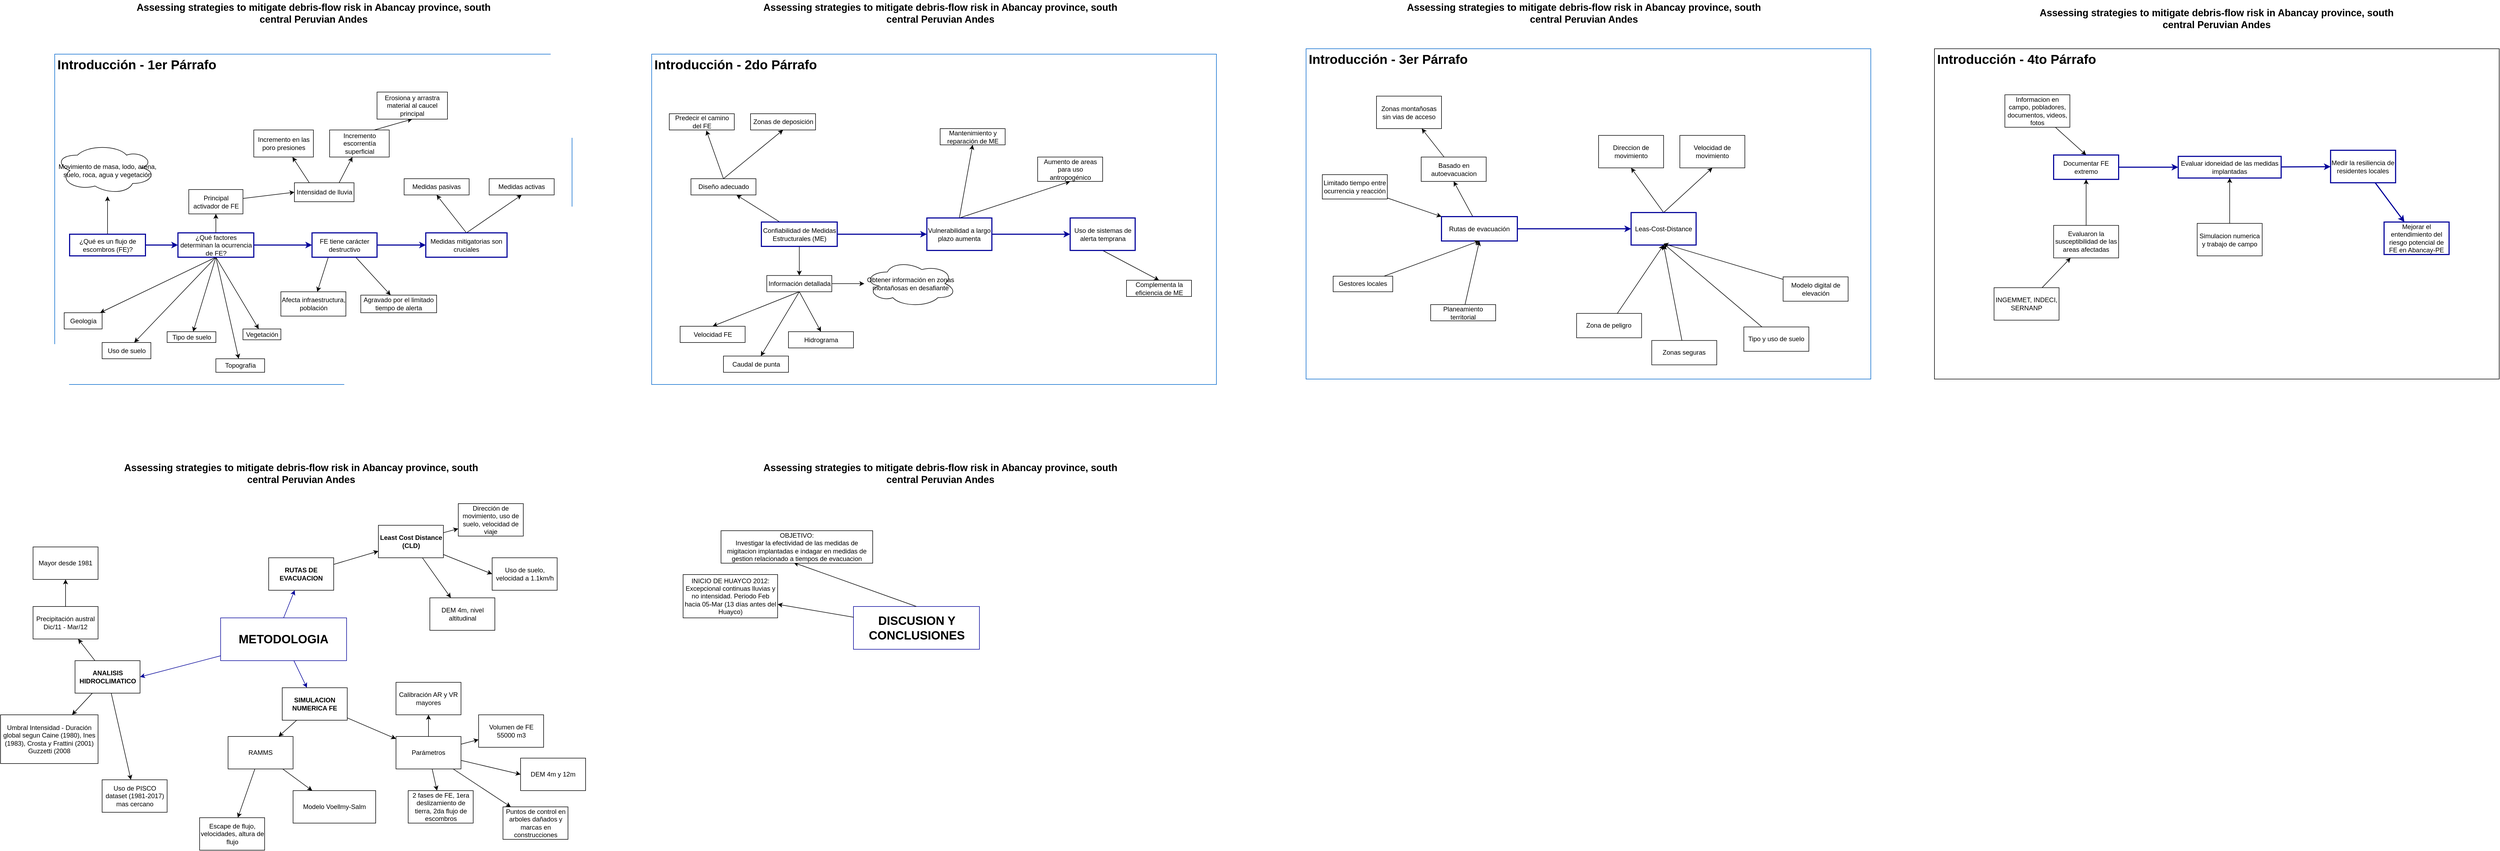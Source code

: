 <mxfile version="13.10.1" type="github">
  <diagram id="wpLm4l1lKHVmqFgt216w" name="Page-1">
    <mxGraphModel dx="868" dy="450" grid="1" gridSize="10" guides="1" tooltips="1" connect="1" arrows="1" fold="1" page="1" pageScale="1" pageWidth="1169" pageHeight="827" math="0" shadow="0">
      <root>
        <mxCell id="0" />
        <mxCell id="1" parent="0" />
        <mxCell id="ySZGsKwig4zXzQ0qDYDw-18" value="&lt;h1&gt;Introducción - 1er Párrafo&lt;/h1&gt;" style="text;html=1;spacing=5;spacingTop=-20;whiteSpace=wrap;overflow=hidden;rounded=0;strokeColor=#0066CC;direction=west;" parent="1" vertex="1">
          <mxGeometry x="130" y="130" width="955" height="610" as="geometry" />
        </mxCell>
        <mxCell id="wNgRPNMnROrw59EM7K4U-3" value="" style="edgeStyle=orthogonalEdgeStyle;rounded=0;orthogonalLoop=1;jettySize=auto;html=1;strokeColor=#000099;strokeWidth=2;" parent="1" source="5baozU0yPbvPERcWP2Hg-1" target="wNgRPNMnROrw59EM7K4U-1" edge="1">
          <mxGeometry relative="1" as="geometry" />
        </mxCell>
        <mxCell id="wNgRPNMnROrw59EM7K4U-36" value="" style="edgeStyle=none;rounded=0;orthogonalLoop=1;jettySize=auto;html=1;" parent="1" source="5baozU0yPbvPERcWP2Hg-1" target="wNgRPNMnROrw59EM7K4U-35" edge="1">
          <mxGeometry relative="1" as="geometry" />
        </mxCell>
        <mxCell id="5baozU0yPbvPERcWP2Hg-1" value="¿Qué es un flujo de escombros (FE)?" style="rounded=0;whiteSpace=wrap;html=1;strokeColor=#000099;strokeWidth=2;" parent="1" vertex="1">
          <mxGeometry x="157.5" y="462.5" width="140" height="40" as="geometry" />
        </mxCell>
        <mxCell id="5baozU0yPbvPERcWP2Hg-2" value="&lt;div style=&quot;font-size: 18px&quot;&gt;&lt;font style=&quot;font-size: 18px&quot;&gt;&lt;b&gt;Assessing strategies to mitigate debris-flow risk in Abancay province,&amp;nbsp;&lt;/b&gt;&lt;/font&gt;&lt;b&gt;south central Peruvian Andes&lt;/b&gt;&lt;/div&gt;" style="text;html=1;strokeColor=none;fillColor=none;align=center;verticalAlign=middle;whiteSpace=wrap;rounded=0;" parent="1" vertex="1">
          <mxGeometry x="277.5" y="30" width="660" height="50" as="geometry" />
        </mxCell>
        <mxCell id="fSxVsInOuan3p5r798gy-10" value="" style="edgeStyle=orthogonalEdgeStyle;rounded=0;orthogonalLoop=1;jettySize=auto;html=1;" parent="1" edge="1">
          <mxGeometry relative="1" as="geometry">
            <mxPoint x="625.0" y="290" as="sourcePoint" />
          </mxGeometry>
        </mxCell>
        <mxCell id="fSxVsInOuan3p5r798gy-11" value="" style="edgeStyle=orthogonalEdgeStyle;rounded=0;orthogonalLoop=1;jettySize=auto;html=1;" parent="1" edge="1">
          <mxGeometry relative="1" as="geometry">
            <mxPoint x="625.0" y="410" as="sourcePoint" />
          </mxGeometry>
        </mxCell>
        <mxCell id="wNgRPNMnROrw59EM7K4U-4" value="" style="edgeStyle=orthogonalEdgeStyle;rounded=0;orthogonalLoop=1;jettySize=auto;html=1;" parent="1" source="wNgRPNMnROrw59EM7K4U-1" target="wNgRPNMnROrw59EM7K4U-2" edge="1">
          <mxGeometry relative="1" as="geometry" />
        </mxCell>
        <mxCell id="wNgRPNMnROrw59EM7K4U-22" value="" style="rounded=0;orthogonalLoop=1;jettySize=auto;html=1;exitX=0.5;exitY=1;exitDx=0;exitDy=0;" parent="1" source="wNgRPNMnROrw59EM7K4U-1" target="wNgRPNMnROrw59EM7K4U-21" edge="1">
          <mxGeometry relative="1" as="geometry" />
        </mxCell>
        <mxCell id="wNgRPNMnROrw59EM7K4U-26" style="edgeStyle=none;rounded=0;orthogonalLoop=1;jettySize=auto;html=1;exitX=0.5;exitY=1;exitDx=0;exitDy=0;" parent="1" source="wNgRPNMnROrw59EM7K4U-1" target="wNgRPNMnROrw59EM7K4U-28" edge="1">
          <mxGeometry relative="1" as="geometry">
            <mxPoint x="477.5" y="617.5" as="targetPoint" />
          </mxGeometry>
        </mxCell>
        <mxCell id="wNgRPNMnROrw59EM7K4U-29" style="edgeStyle=none;rounded=0;orthogonalLoop=1;jettySize=auto;html=1;exitX=0.5;exitY=1;exitDx=0;exitDy=0;" parent="1" source="wNgRPNMnROrw59EM7K4U-1" target="wNgRPNMnROrw59EM7K4U-30" edge="1">
          <mxGeometry relative="1" as="geometry">
            <mxPoint x="267.5" y="717.5" as="targetPoint" />
          </mxGeometry>
        </mxCell>
        <mxCell id="wNgRPNMnROrw59EM7K4U-31" style="edgeStyle=none;rounded=0;orthogonalLoop=1;jettySize=auto;html=1;exitX=0.5;exitY=1;exitDx=0;exitDy=0;" parent="1" source="wNgRPNMnROrw59EM7K4U-1" target="wNgRPNMnROrw59EM7K4U-32" edge="1">
          <mxGeometry relative="1" as="geometry">
            <mxPoint x="417.676" y="697.5" as="targetPoint" />
          </mxGeometry>
        </mxCell>
        <mxCell id="wNgRPNMnROrw59EM7K4U-33" style="edgeStyle=none;rounded=0;orthogonalLoop=1;jettySize=auto;html=1;exitX=0.5;exitY=1;exitDx=0;exitDy=0;" parent="1" source="wNgRPNMnROrw59EM7K4U-1" target="wNgRPNMnROrw59EM7K4U-34" edge="1">
          <mxGeometry relative="1" as="geometry">
            <mxPoint x="627.5" y="667.5" as="targetPoint" />
          </mxGeometry>
        </mxCell>
        <mxCell id="ySZGsKwig4zXzQ0qDYDw-6" value="" style="edgeStyle=none;rounded=0;orthogonalLoop=1;jettySize=auto;html=1;strokeColor=#000099;strokeWidth=2;" parent="1" source="wNgRPNMnROrw59EM7K4U-1" target="ySZGsKwig4zXzQ0qDYDw-5" edge="1">
          <mxGeometry relative="1" as="geometry" />
        </mxCell>
        <mxCell id="wNgRPNMnROrw59EM7K4U-1" value="¿Qué factores determinan la ocurrencia de FE?" style="rounded=0;whiteSpace=wrap;html=1;strokeColor=#000099;strokeWidth=2;" parent="1" vertex="1">
          <mxGeometry x="357.5" y="460" width="140" height="45" as="geometry" />
        </mxCell>
        <mxCell id="wNgRPNMnROrw59EM7K4U-38" value="" style="edgeStyle=none;rounded=0;orthogonalLoop=1;jettySize=auto;html=1;exitX=0.25;exitY=0;exitDx=0;exitDy=0;" parent="1" source="wNgRPNMnROrw59EM7K4U-42" target="wNgRPNMnROrw59EM7K4U-37" edge="1">
          <mxGeometry relative="1" as="geometry">
            <mxPoint x="605.5" y="397.5" as="sourcePoint" />
          </mxGeometry>
        </mxCell>
        <mxCell id="wNgRPNMnROrw59EM7K4U-41" value="" style="edgeStyle=none;rounded=0;orthogonalLoop=1;jettySize=auto;html=1;exitX=0.75;exitY=0;exitDx=0;exitDy=0;" parent="1" source="wNgRPNMnROrw59EM7K4U-42" target="wNgRPNMnROrw59EM7K4U-40" edge="1">
          <mxGeometry relative="1" as="geometry">
            <mxPoint x="627.5" y="397.5" as="sourcePoint" />
          </mxGeometry>
        </mxCell>
        <mxCell id="wNgRPNMnROrw59EM7K4U-43" style="edgeStyle=none;rounded=0;orthogonalLoop=1;jettySize=auto;html=1;entryX=0;entryY=0.5;entryDx=0;entryDy=0;" parent="1" source="wNgRPNMnROrw59EM7K4U-2" target="wNgRPNMnROrw59EM7K4U-42" edge="1">
          <mxGeometry relative="1" as="geometry" />
        </mxCell>
        <mxCell id="wNgRPNMnROrw59EM7K4U-2" value="Principal activador de FE" style="rounded=0;whiteSpace=wrap;html=1;" parent="1" vertex="1">
          <mxGeometry x="377.5" y="380" width="100" height="45" as="geometry" />
        </mxCell>
        <mxCell id="wNgRPNMnROrw59EM7K4U-21" value="Geología" style="whiteSpace=wrap;html=1;rounded=0;" parent="1" vertex="1">
          <mxGeometry x="147.5" y="607.5" width="70" height="30" as="geometry" />
        </mxCell>
        <mxCell id="wNgRPNMnROrw59EM7K4U-28" value="Topografía" style="rounded=0;whiteSpace=wrap;html=1;" parent="1" vertex="1">
          <mxGeometry x="427.5" y="692.5" width="90" height="25" as="geometry" />
        </mxCell>
        <mxCell id="wNgRPNMnROrw59EM7K4U-30" value="Uso de suelo" style="rounded=0;whiteSpace=wrap;html=1;" parent="1" vertex="1">
          <mxGeometry x="217.5" y="662.5" width="90" height="30" as="geometry" />
        </mxCell>
        <mxCell id="wNgRPNMnROrw59EM7K4U-32" value="Tipo de suelo" style="rounded=0;whiteSpace=wrap;html=1;" parent="1" vertex="1">
          <mxGeometry x="337.5" y="642.5" width="90" height="20" as="geometry" />
        </mxCell>
        <mxCell id="wNgRPNMnROrw59EM7K4U-34" value="Vegetación" style="rounded=0;whiteSpace=wrap;html=1;" parent="1" vertex="1">
          <mxGeometry x="477.5" y="637.5" width="70" height="20" as="geometry" />
        </mxCell>
        <mxCell id="wNgRPNMnROrw59EM7K4U-35" value="Movimiento de masa, lodo, arena, suelo, roca, agua y vegetación" style="ellipse;shape=cloud;whiteSpace=wrap;html=1;rounded=0;direction=west;" parent="1" vertex="1">
          <mxGeometry x="135" y="297.5" width="185" height="95" as="geometry" />
        </mxCell>
        <mxCell id="wNgRPNMnROrw59EM7K4U-37" value="Incremento en las poro presiones" style="rounded=0;whiteSpace=wrap;html=1;" parent="1" vertex="1">
          <mxGeometry x="497.5" y="270" width="110" height="50" as="geometry" />
        </mxCell>
        <mxCell id="ySZGsKwig4zXzQ0qDYDw-3" style="rounded=0;orthogonalLoop=1;jettySize=auto;html=1;exitX=0.75;exitY=0;exitDx=0;exitDy=0;entryX=0.5;entryY=1;entryDx=0;entryDy=0;" parent="1" source="wNgRPNMnROrw59EM7K4U-40" target="ySZGsKwig4zXzQ0qDYDw-2" edge="1">
          <mxGeometry relative="1" as="geometry" />
        </mxCell>
        <mxCell id="wNgRPNMnROrw59EM7K4U-40" value="Incremento escorrentía superficial" style="rounded=0;whiteSpace=wrap;html=1;" parent="1" vertex="1">
          <mxGeometry x="637.5" y="270" width="110" height="50" as="geometry" />
        </mxCell>
        <mxCell id="wNgRPNMnROrw59EM7K4U-42" value="Intensidad de lluvia" style="rounded=0;whiteSpace=wrap;html=1;" parent="1" vertex="1">
          <mxGeometry x="572.5" y="367.5" width="110" height="35" as="geometry" />
        </mxCell>
        <mxCell id="ySZGsKwig4zXzQ0qDYDw-2" value="Erosiona y arrastra material al caucel principal" style="rounded=0;whiteSpace=wrap;html=1;" parent="1" vertex="1">
          <mxGeometry x="725" y="200" width="130" height="50" as="geometry" />
        </mxCell>
        <mxCell id="ySZGsKwig4zXzQ0qDYDw-8" value="" style="edgeStyle=none;rounded=0;orthogonalLoop=1;jettySize=auto;html=1;" parent="1" source="ySZGsKwig4zXzQ0qDYDw-5" target="ySZGsKwig4zXzQ0qDYDw-7" edge="1">
          <mxGeometry relative="1" as="geometry" />
        </mxCell>
        <mxCell id="ySZGsKwig4zXzQ0qDYDw-9" style="edgeStyle=none;rounded=0;orthogonalLoop=1;jettySize=auto;html=1;exitX=0.25;exitY=1;exitDx=0;exitDy=0;" parent="1" source="ySZGsKwig4zXzQ0qDYDw-5" target="ySZGsKwig4zXzQ0qDYDw-10" edge="1">
          <mxGeometry relative="1" as="geometry">
            <mxPoint x="605" y="560" as="targetPoint" />
          </mxGeometry>
        </mxCell>
        <mxCell id="ySZGsKwig4zXzQ0qDYDw-12" value="" style="edgeStyle=none;rounded=0;orthogonalLoop=1;jettySize=auto;html=1;strokeColor=#000099;strokeWidth=2;" parent="1" source="ySZGsKwig4zXzQ0qDYDw-5" target="ySZGsKwig4zXzQ0qDYDw-11" edge="1">
          <mxGeometry relative="1" as="geometry" />
        </mxCell>
        <mxCell id="ySZGsKwig4zXzQ0qDYDw-5" value="FE tiene carácter destructivo" style="whiteSpace=wrap;html=1;rounded=0;strokeColor=#000099;strokeWidth=2;" parent="1" vertex="1">
          <mxGeometry x="605" y="460" width="120" height="45" as="geometry" />
        </mxCell>
        <mxCell id="ySZGsKwig4zXzQ0qDYDw-7" value="Agravado por el limitado tiempo de alerta" style="whiteSpace=wrap;html=1;rounded=0;" parent="1" vertex="1">
          <mxGeometry x="695" y="575" width="140" height="32.5" as="geometry" />
        </mxCell>
        <mxCell id="ySZGsKwig4zXzQ0qDYDw-10" value="Afecta infraestructura, población" style="rounded=0;whiteSpace=wrap;html=1;" parent="1" vertex="1">
          <mxGeometry x="547.5" y="568.75" width="120" height="45" as="geometry" />
        </mxCell>
        <mxCell id="ySZGsKwig4zXzQ0qDYDw-16" style="edgeStyle=none;rounded=0;orthogonalLoop=1;jettySize=auto;html=1;exitX=0.5;exitY=0;exitDx=0;exitDy=0;entryX=0.5;entryY=1;entryDx=0;entryDy=0;" parent="1" source="ySZGsKwig4zXzQ0qDYDw-11" target="ySZGsKwig4zXzQ0qDYDw-14" edge="1">
          <mxGeometry relative="1" as="geometry" />
        </mxCell>
        <mxCell id="ySZGsKwig4zXzQ0qDYDw-17" style="edgeStyle=none;rounded=0;orthogonalLoop=1;jettySize=auto;html=1;exitX=0.5;exitY=0;exitDx=0;exitDy=0;entryX=0.5;entryY=1;entryDx=0;entryDy=0;" parent="1" source="ySZGsKwig4zXzQ0qDYDw-11" target="ySZGsKwig4zXzQ0qDYDw-15" edge="1">
          <mxGeometry relative="1" as="geometry" />
        </mxCell>
        <mxCell id="ySZGsKwig4zXzQ0qDYDw-11" value="Medidas mitigatorias son cruciales" style="whiteSpace=wrap;html=1;rounded=0;strokeColor=#000099;strokeWidth=2;" parent="1" vertex="1">
          <mxGeometry x="815" y="460" width="150" height="45" as="geometry" />
        </mxCell>
        <mxCell id="ySZGsKwig4zXzQ0qDYDw-14" value="Medidas pasivas" style="rounded=0;whiteSpace=wrap;html=1;" parent="1" vertex="1">
          <mxGeometry x="775" y="360" width="120" height="30" as="geometry" />
        </mxCell>
        <mxCell id="ySZGsKwig4zXzQ0qDYDw-15" value="Medidas activas" style="rounded=0;whiteSpace=wrap;html=1;" parent="1" vertex="1">
          <mxGeometry x="932" y="360" width="120" height="30" as="geometry" />
        </mxCell>
        <mxCell id="ySZGsKwig4zXzQ0qDYDw-19" value="&lt;h1&gt;Introducción - 2do Párrafo&lt;/h1&gt;" style="text;html=1;spacing=5;spacingTop=-20;whiteSpace=wrap;overflow=hidden;rounded=0;strokeColor=#0066CC;" parent="1" vertex="1">
          <mxGeometry x="1232" y="130" width="1042.5" height="610" as="geometry" />
        </mxCell>
        <mxCell id="ySZGsKwig4zXzQ0qDYDw-20" value="&lt;div style=&quot;font-size: 18px&quot;&gt;&lt;font style=&quot;font-size: 18px&quot;&gt;&lt;b&gt;Assessing strategies to mitigate debris-flow risk in Abancay province,&amp;nbsp;&lt;/b&gt;&lt;/font&gt;&lt;b&gt;south central Peruvian Andes&lt;/b&gt;&lt;/div&gt;" style="text;html=1;strokeColor=none;fillColor=none;align=center;verticalAlign=middle;whiteSpace=wrap;rounded=0;" parent="1" vertex="1">
          <mxGeometry x="1434.5" y="30" width="660" height="50" as="geometry" />
        </mxCell>
        <mxCell id="ySZGsKwig4zXzQ0qDYDw-23" value="" style="edgeStyle=none;rounded=0;orthogonalLoop=1;jettySize=auto;html=1;" parent="1" source="ySZGsKwig4zXzQ0qDYDw-21" target="ySZGsKwig4zXzQ0qDYDw-22" edge="1">
          <mxGeometry relative="1" as="geometry" />
        </mxCell>
        <mxCell id="ySZGsKwig4zXzQ0qDYDw-29" value="" style="edgeStyle=none;rounded=0;orthogonalLoop=1;jettySize=auto;html=1;" parent="1" source="ySZGsKwig4zXzQ0qDYDw-21" target="ySZGsKwig4zXzQ0qDYDw-28" edge="1">
          <mxGeometry relative="1" as="geometry" />
        </mxCell>
        <mxCell id="Er21plmH31kkiSpSvX1S-9" value="" style="edgeStyle=none;rounded=0;orthogonalLoop=1;jettySize=auto;html=1;strokeColor=#000099;strokeWidth=2;" parent="1" source="ySZGsKwig4zXzQ0qDYDw-21" target="Er21plmH31kkiSpSvX1S-8" edge="1">
          <mxGeometry relative="1" as="geometry" />
        </mxCell>
        <mxCell id="ySZGsKwig4zXzQ0qDYDw-21" value="Confiabilidad de Medidas Estructurales (ME)" style="rounded=0;whiteSpace=wrap;html=1;fillColor=none;strokeColor=#000099;strokeWidth=2;" parent="1" vertex="1">
          <mxGeometry x="1434.5" y="440" width="140" height="45" as="geometry" />
        </mxCell>
        <mxCell id="ySZGsKwig4zXzQ0qDYDw-26" style="edgeStyle=none;rounded=0;orthogonalLoop=1;jettySize=auto;html=1;exitX=0.5;exitY=0;exitDx=0;exitDy=0;entryX=0.57;entryY=1.033;entryDx=0;entryDy=0;entryPerimeter=0;" parent="1" source="ySZGsKwig4zXzQ0qDYDw-22" target="ySZGsKwig4zXzQ0qDYDw-24" edge="1">
          <mxGeometry relative="1" as="geometry" />
        </mxCell>
        <mxCell id="ySZGsKwig4zXzQ0qDYDw-27" style="edgeStyle=none;rounded=0;orthogonalLoop=1;jettySize=auto;html=1;exitX=0.5;exitY=0;exitDx=0;exitDy=0;entryX=0.5;entryY=1;entryDx=0;entryDy=0;" parent="1" source="ySZGsKwig4zXzQ0qDYDw-22" target="ySZGsKwig4zXzQ0qDYDw-25" edge="1">
          <mxGeometry relative="1" as="geometry" />
        </mxCell>
        <mxCell id="ySZGsKwig4zXzQ0qDYDw-22" value="Diseño adecuado" style="rounded=0;whiteSpace=wrap;html=1;strokeColor=#000000;fillColor=none;" parent="1" vertex="1">
          <mxGeometry x="1304.5" y="360" width="120" height="30" as="geometry" />
        </mxCell>
        <mxCell id="ySZGsKwig4zXzQ0qDYDw-24" value="Predecir el camino del FE" style="rounded=0;whiteSpace=wrap;html=1;strokeColor=#000000;fillColor=none;" parent="1" vertex="1">
          <mxGeometry x="1264.5" y="240" width="120" height="30" as="geometry" />
        </mxCell>
        <mxCell id="ySZGsKwig4zXzQ0qDYDw-25" value="Zonas de deposición" style="rounded=0;whiteSpace=wrap;html=1;strokeColor=#000000;fillColor=none;" parent="1" vertex="1">
          <mxGeometry x="1414.5" y="240" width="120" height="30" as="geometry" />
        </mxCell>
        <mxCell id="Er21plmH31kkiSpSvX1S-3" style="rounded=0;orthogonalLoop=1;jettySize=auto;html=1;exitX=0.5;exitY=1;exitDx=0;exitDy=0;entryX=0.5;entryY=0;entryDx=0;entryDy=0;" parent="1" source="ySZGsKwig4zXzQ0qDYDw-28" target="ySZGsKwig4zXzQ0qDYDw-30" edge="1">
          <mxGeometry relative="1" as="geometry" />
        </mxCell>
        <mxCell id="Er21plmH31kkiSpSvX1S-4" style="edgeStyle=none;rounded=0;orthogonalLoop=1;jettySize=auto;html=1;exitX=0.5;exitY=1;exitDx=0;exitDy=0;" parent="1" source="ySZGsKwig4zXzQ0qDYDw-28" target="Er21plmH31kkiSpSvX1S-1" edge="1">
          <mxGeometry relative="1" as="geometry" />
        </mxCell>
        <mxCell id="Er21plmH31kkiSpSvX1S-5" style="edgeStyle=none;rounded=0;orthogonalLoop=1;jettySize=auto;html=1;exitX=0.5;exitY=1;exitDx=0;exitDy=0;entryX=0.5;entryY=0;entryDx=0;entryDy=0;" parent="1" source="ySZGsKwig4zXzQ0qDYDw-28" target="Er21plmH31kkiSpSvX1S-2" edge="1">
          <mxGeometry relative="1" as="geometry" />
        </mxCell>
        <mxCell id="Er21plmH31kkiSpSvX1S-7" value="" style="edgeStyle=none;rounded=0;orthogonalLoop=1;jettySize=auto;html=1;" parent="1" source="ySZGsKwig4zXzQ0qDYDw-28" target="Er21plmH31kkiSpSvX1S-6" edge="1">
          <mxGeometry relative="1" as="geometry" />
        </mxCell>
        <mxCell id="ySZGsKwig4zXzQ0qDYDw-28" value="Información detallada" style="whiteSpace=wrap;html=1;rounded=0;fillColor=none;" parent="1" vertex="1">
          <mxGeometry x="1444.5" y="538.75" width="120" height="30" as="geometry" />
        </mxCell>
        <mxCell id="ySZGsKwig4zXzQ0qDYDw-30" value="Velocidad FE" style="rounded=0;whiteSpace=wrap;html=1;strokeColor=#000000;fillColor=none;" parent="1" vertex="1">
          <mxGeometry x="1284.5" y="632.5" width="120" height="30" as="geometry" />
        </mxCell>
        <mxCell id="Er21plmH31kkiSpSvX1S-1" value="Caudal de punta" style="rounded=0;whiteSpace=wrap;html=1;strokeColor=#000000;fillColor=none;" parent="1" vertex="1">
          <mxGeometry x="1364.5" y="687.5" width="120" height="30" as="geometry" />
        </mxCell>
        <mxCell id="Er21plmH31kkiSpSvX1S-2" value="Hidrograma" style="rounded=0;whiteSpace=wrap;html=1;strokeColor=#000000;fillColor=none;" parent="1" vertex="1">
          <mxGeometry x="1484.5" y="642.5" width="120" height="30" as="geometry" />
        </mxCell>
        <mxCell id="Er21plmH31kkiSpSvX1S-6" value="Obtener información en zonas montañosas en desafiante" style="ellipse;shape=cloud;whiteSpace=wrap;html=1;rounded=0;fillColor=none;" parent="1" vertex="1">
          <mxGeometry x="1624.5" y="510.63" width="170" height="86.25" as="geometry" />
        </mxCell>
        <mxCell id="Er21plmH31kkiSpSvX1S-12" style="edgeStyle=none;rounded=0;orthogonalLoop=1;jettySize=auto;html=1;exitX=0.5;exitY=0;exitDx=0;exitDy=0;entryX=0.5;entryY=1;entryDx=0;entryDy=0;" parent="1" source="Er21plmH31kkiSpSvX1S-8" target="Er21plmH31kkiSpSvX1S-10" edge="1">
          <mxGeometry relative="1" as="geometry" />
        </mxCell>
        <mxCell id="Er21plmH31kkiSpSvX1S-13" style="edgeStyle=none;rounded=0;orthogonalLoop=1;jettySize=auto;html=1;exitX=0.5;exitY=0;exitDx=0;exitDy=0;entryX=0.5;entryY=1;entryDx=0;entryDy=0;" parent="1" source="Er21plmH31kkiSpSvX1S-8" target="Er21plmH31kkiSpSvX1S-11" edge="1">
          <mxGeometry relative="1" as="geometry" />
        </mxCell>
        <mxCell id="Er21plmH31kkiSpSvX1S-15" value="" style="edgeStyle=none;rounded=0;orthogonalLoop=1;jettySize=auto;html=1;strokeColor=#000099;strokeWidth=2;" parent="1" source="Er21plmH31kkiSpSvX1S-8" target="Er21plmH31kkiSpSvX1S-14" edge="1">
          <mxGeometry relative="1" as="geometry" />
        </mxCell>
        <mxCell id="Er21plmH31kkiSpSvX1S-8" value="Vulnerabilidad a largo plazo aumenta" style="whiteSpace=wrap;html=1;rounded=0;fillColor=none;strokeColor=#000099;strokeWidth=2;" parent="1" vertex="1">
          <mxGeometry x="1740" y="432.5" width="120" height="60" as="geometry" />
        </mxCell>
        <mxCell id="Er21plmH31kkiSpSvX1S-10" value="Mantenimiento y reparación de ME" style="rounded=0;whiteSpace=wrap;html=1;" parent="1" vertex="1">
          <mxGeometry x="1764.5" y="267.5" width="120" height="30" as="geometry" />
        </mxCell>
        <mxCell id="Er21plmH31kkiSpSvX1S-11" value="Aumento de areas para uso antropogénico" style="rounded=0;whiteSpace=wrap;html=1;" parent="1" vertex="1">
          <mxGeometry x="1944.5" y="320" width="120" height="45" as="geometry" />
        </mxCell>
        <mxCell id="Er21plmH31kkiSpSvX1S-17" style="edgeStyle=none;rounded=0;orthogonalLoop=1;jettySize=auto;html=1;exitX=0.5;exitY=1;exitDx=0;exitDy=0;entryX=0.5;entryY=0;entryDx=0;entryDy=0;" parent="1" source="Er21plmH31kkiSpSvX1S-14" target="Er21plmH31kkiSpSvX1S-16" edge="1">
          <mxGeometry relative="1" as="geometry" />
        </mxCell>
        <mxCell id="Er21plmH31kkiSpSvX1S-14" value="Uso de sistemas de alerta temprana" style="whiteSpace=wrap;html=1;rounded=0;fillColor=none;strokeColor=#000099;strokeWidth=2;" parent="1" vertex="1">
          <mxGeometry x="2004.5" y="432.5" width="120" height="60" as="geometry" />
        </mxCell>
        <mxCell id="Er21plmH31kkiSpSvX1S-16" value="Complementa la eficiencia de ME" style="rounded=0;whiteSpace=wrap;html=1;" parent="1" vertex="1">
          <mxGeometry x="2108.5" y="547.5" width="120" height="30" as="geometry" />
        </mxCell>
        <mxCell id="xFOhFiwMslcYFL14uzYc-1" value="&lt;h1&gt;Introducción - 3er Párrafo&lt;/h1&gt;" style="text;html=1;spacing=5;spacingTop=-20;whiteSpace=wrap;overflow=hidden;rounded=0;strokeColor=#0066CC;" parent="1" vertex="1">
          <mxGeometry x="2440" y="120" width="1042.5" height="610" as="geometry" />
        </mxCell>
        <mxCell id="xFOhFiwMslcYFL14uzYc-4" value="" style="edgeStyle=none;rounded=0;orthogonalLoop=1;jettySize=auto;html=1;strokeColor=#000099;strokeWidth=2;" parent="1" source="xFOhFiwMslcYFL14uzYc-5" target="xFOhFiwMslcYFL14uzYc-23" edge="1">
          <mxGeometry relative="1" as="geometry" />
        </mxCell>
        <mxCell id="2iJ0x8jLQ9vWATZGjLlb-4" style="rounded=0;orthogonalLoop=1;jettySize=auto;html=1;entryX=0.5;entryY=1;entryDx=0;entryDy=0;" parent="1" source="xFOhFiwMslcYFL14uzYc-5" target="2iJ0x8jLQ9vWATZGjLlb-3" edge="1">
          <mxGeometry relative="1" as="geometry" />
        </mxCell>
        <mxCell id="xFOhFiwMslcYFL14uzYc-5" value="Rutas de evacuación" style="rounded=0;whiteSpace=wrap;html=1;fillColor=none;strokeColor=#000099;strokeWidth=2;" parent="1" vertex="1">
          <mxGeometry x="2690" y="430" width="140" height="45" as="geometry" />
        </mxCell>
        <mxCell id="2iJ0x8jLQ9vWATZGjLlb-28" style="edgeStyle=none;rounded=0;orthogonalLoop=1;jettySize=auto;html=1;entryX=0.5;entryY=1;entryDx=0;entryDy=0;exitX=0.5;exitY=0;exitDx=0;exitDy=0;" parent="1" source="xFOhFiwMslcYFL14uzYc-23" target="2iJ0x8jLQ9vWATZGjLlb-15" edge="1">
          <mxGeometry relative="1" as="geometry" />
        </mxCell>
        <mxCell id="2iJ0x8jLQ9vWATZGjLlb-29" style="edgeStyle=none;rounded=0;orthogonalLoop=1;jettySize=auto;html=1;exitX=0.5;exitY=0;exitDx=0;exitDy=0;entryX=0.5;entryY=1;entryDx=0;entryDy=0;" parent="1" source="xFOhFiwMslcYFL14uzYc-23" target="2iJ0x8jLQ9vWATZGjLlb-17" edge="1">
          <mxGeometry relative="1" as="geometry" />
        </mxCell>
        <mxCell id="xFOhFiwMslcYFL14uzYc-23" value="Leas-Cost-Distance" style="whiteSpace=wrap;html=1;rounded=0;fillColor=none;strokeColor=#000099;strokeWidth=2;" parent="1" vertex="1">
          <mxGeometry x="3040" y="422.5" width="120" height="60" as="geometry" />
        </mxCell>
        <mxCell id="xFOhFiwMslcYFL14uzYc-29" value="&lt;div style=&quot;font-size: 18px&quot;&gt;&lt;font style=&quot;font-size: 18px&quot;&gt;&lt;b&gt;Assessing strategies to mitigate debris-flow risk in Abancay province,&amp;nbsp;&lt;/b&gt;&lt;/font&gt;&lt;b&gt;south central Peruvian Andes&lt;/b&gt;&lt;/div&gt;" style="text;html=1;strokeColor=none;fillColor=none;align=center;verticalAlign=middle;whiteSpace=wrap;rounded=0;" parent="1" vertex="1">
          <mxGeometry x="2622.5" y="30" width="660" height="50" as="geometry" />
        </mxCell>
        <mxCell id="2iJ0x8jLQ9vWATZGjLlb-6" value="" style="edgeStyle=none;rounded=0;orthogonalLoop=1;jettySize=auto;html=1;" parent="1" source="2iJ0x8jLQ9vWATZGjLlb-3" target="2iJ0x8jLQ9vWATZGjLlb-5" edge="1">
          <mxGeometry relative="1" as="geometry" />
        </mxCell>
        <mxCell id="2iJ0x8jLQ9vWATZGjLlb-3" value="Basado en autoevacuacion" style="rounded=0;whiteSpace=wrap;html=1;" parent="1" vertex="1">
          <mxGeometry x="2652.5" y="320" width="120" height="45" as="geometry" />
        </mxCell>
        <mxCell id="2iJ0x8jLQ9vWATZGjLlb-5" value="Zonas montañosas sin vias de acceso" style="whiteSpace=wrap;html=1;rounded=0;" parent="1" vertex="1">
          <mxGeometry x="2570" y="207.5" width="120" height="60" as="geometry" />
        </mxCell>
        <mxCell id="2iJ0x8jLQ9vWATZGjLlb-8" style="edgeStyle=none;rounded=0;orthogonalLoop=1;jettySize=auto;html=1;entryX=0.5;entryY=1;entryDx=0;entryDy=0;" parent="1" source="2iJ0x8jLQ9vWATZGjLlb-7" target="xFOhFiwMslcYFL14uzYc-5" edge="1">
          <mxGeometry relative="1" as="geometry" />
        </mxCell>
        <mxCell id="2iJ0x8jLQ9vWATZGjLlb-7" value="Gestores locales" style="rounded=0;whiteSpace=wrap;html=1;" parent="1" vertex="1">
          <mxGeometry x="2490" y="540" width="110" height="28.76" as="geometry" />
        </mxCell>
        <mxCell id="2iJ0x8jLQ9vWATZGjLlb-10" style="edgeStyle=none;rounded=0;orthogonalLoop=1;jettySize=auto;html=1;entryX=0.5;entryY=1;entryDx=0;entryDy=0;" parent="1" source="2iJ0x8jLQ9vWATZGjLlb-9" target="xFOhFiwMslcYFL14uzYc-5" edge="1">
          <mxGeometry relative="1" as="geometry" />
        </mxCell>
        <mxCell id="2iJ0x8jLQ9vWATZGjLlb-9" value="Planeamiento territorial" style="rounded=0;whiteSpace=wrap;html=1;" parent="1" vertex="1">
          <mxGeometry x="2670" y="592.5" width="120" height="30" as="geometry" />
        </mxCell>
        <mxCell id="2iJ0x8jLQ9vWATZGjLlb-14" style="edgeStyle=none;rounded=0;orthogonalLoop=1;jettySize=auto;html=1;entryX=0;entryY=0;entryDx=0;entryDy=0;" parent="1" source="2iJ0x8jLQ9vWATZGjLlb-13" target="xFOhFiwMslcYFL14uzYc-5" edge="1">
          <mxGeometry relative="1" as="geometry" />
        </mxCell>
        <mxCell id="2iJ0x8jLQ9vWATZGjLlb-13" value="Limitado tiempo entre ocurrencia y reacción" style="rounded=0;whiteSpace=wrap;html=1;" parent="1" vertex="1">
          <mxGeometry x="2470" y="352.5" width="120" height="45" as="geometry" />
        </mxCell>
        <mxCell id="2iJ0x8jLQ9vWATZGjLlb-15" value="Direccion de movimiento" style="rounded=0;whiteSpace=wrap;html=1;" parent="1" vertex="1">
          <mxGeometry x="2980" y="280" width="120" height="60" as="geometry" />
        </mxCell>
        <mxCell id="2iJ0x8jLQ9vWATZGjLlb-26" style="edgeStyle=none;rounded=0;orthogonalLoop=1;jettySize=auto;html=1;" parent="1" source="2iJ0x8jLQ9vWATZGjLlb-16" edge="1">
          <mxGeometry relative="1" as="geometry">
            <mxPoint x="3100" y="480" as="targetPoint" />
          </mxGeometry>
        </mxCell>
        <mxCell id="2iJ0x8jLQ9vWATZGjLlb-16" value="Tipo y uso de suelo" style="rounded=0;whiteSpace=wrap;html=1;" parent="1" vertex="1">
          <mxGeometry x="3248.13" y="633.75" width="120" height="45" as="geometry" />
        </mxCell>
        <mxCell id="2iJ0x8jLQ9vWATZGjLlb-17" value="Velocidad de movimiento" style="rounded=0;whiteSpace=wrap;html=1;" parent="1" vertex="1">
          <mxGeometry x="3130" y="280" width="120" height="60" as="geometry" />
        </mxCell>
        <mxCell id="2iJ0x8jLQ9vWATZGjLlb-23" style="edgeStyle=none;rounded=0;orthogonalLoop=1;jettySize=auto;html=1;entryX=0.5;entryY=1;entryDx=0;entryDy=0;" parent="1" source="2iJ0x8jLQ9vWATZGjLlb-18" target="xFOhFiwMslcYFL14uzYc-23" edge="1">
          <mxGeometry relative="1" as="geometry" />
        </mxCell>
        <mxCell id="2iJ0x8jLQ9vWATZGjLlb-18" value="Zona de peligro" style="rounded=0;whiteSpace=wrap;html=1;" parent="1" vertex="1">
          <mxGeometry x="2939.38" y="608.75" width="120" height="45" as="geometry" />
        </mxCell>
        <mxCell id="2iJ0x8jLQ9vWATZGjLlb-25" style="edgeStyle=none;rounded=0;orthogonalLoop=1;jettySize=auto;html=1;" parent="1" source="2iJ0x8jLQ9vWATZGjLlb-21" edge="1">
          <mxGeometry relative="1" as="geometry">
            <mxPoint x="3100" y="480" as="targetPoint" />
          </mxGeometry>
        </mxCell>
        <mxCell id="2iJ0x8jLQ9vWATZGjLlb-21" value="Modelo digital de elevación" style="rounded=0;whiteSpace=wrap;html=1;" parent="1" vertex="1">
          <mxGeometry x="3320.63" y="541.25" width="120" height="45" as="geometry" />
        </mxCell>
        <mxCell id="2iJ0x8jLQ9vWATZGjLlb-24" style="edgeStyle=none;rounded=0;orthogonalLoop=1;jettySize=auto;html=1;entryX=0.5;entryY=1;entryDx=0;entryDy=0;" parent="1" source="2iJ0x8jLQ9vWATZGjLlb-22" target="xFOhFiwMslcYFL14uzYc-23" edge="1">
          <mxGeometry relative="1" as="geometry" />
        </mxCell>
        <mxCell id="2iJ0x8jLQ9vWATZGjLlb-22" value="Zonas seguras" style="rounded=0;whiteSpace=wrap;html=1;" parent="1" vertex="1">
          <mxGeometry x="3078.13" y="658.75" width="120" height="45" as="geometry" />
        </mxCell>
        <mxCell id="2iJ0x8jLQ9vWATZGjLlb-31" value="&lt;h1&gt;Introducción - 4to Párrafo&lt;/h1&gt;" style="text;html=1;spacing=5;spacingTop=-20;whiteSpace=wrap;overflow=hidden;rounded=0;strokeColor=#000000;" parent="1" vertex="1">
          <mxGeometry x="3600" y="120" width="1042.5" height="610" as="geometry" />
        </mxCell>
        <mxCell id="2iJ0x8jLQ9vWATZGjLlb-32" value="&lt;div style=&quot;font-size: 18px&quot;&gt;&lt;font style=&quot;font-size: 18px&quot;&gt;&lt;b&gt;Assessing strategies to mitigate debris-flow risk in Abancay province,&amp;nbsp;&lt;/b&gt;&lt;/font&gt;&lt;b&gt;south central Peruvian Andes&lt;/b&gt;&lt;/div&gt;" style="text;html=1;strokeColor=none;fillColor=none;align=center;verticalAlign=middle;whiteSpace=wrap;rounded=0;" parent="1" vertex="1">
          <mxGeometry x="3791.25" y="40" width="660" height="50" as="geometry" />
        </mxCell>
        <mxCell id="2iJ0x8jLQ9vWATZGjLlb-42" style="edgeStyle=none;rounded=0;orthogonalLoop=1;jettySize=auto;html=1;entryX=0;entryY=0.5;entryDx=0;entryDy=0;strokeWidth=2;strokeColor=#000099;" parent="1" source="2iJ0x8jLQ9vWATZGjLlb-33" target="2iJ0x8jLQ9vWATZGjLlb-34" edge="1">
          <mxGeometry relative="1" as="geometry" />
        </mxCell>
        <mxCell id="2iJ0x8jLQ9vWATZGjLlb-33" value="Documentar FE extremo" style="rounded=0;whiteSpace=wrap;html=1;strokeWidth=2;strokeColor=#000099;" parent="1" vertex="1">
          <mxGeometry x="3820" y="316.25" width="120" height="45" as="geometry" />
        </mxCell>
        <mxCell id="2iJ0x8jLQ9vWATZGjLlb-43" style="edgeStyle=none;rounded=0;orthogonalLoop=1;jettySize=auto;html=1;strokeWidth=2;strokeColor=#000099;" parent="1" source="2iJ0x8jLQ9vWATZGjLlb-34" target="2iJ0x8jLQ9vWATZGjLlb-35" edge="1">
          <mxGeometry relative="1" as="geometry" />
        </mxCell>
        <mxCell id="2iJ0x8jLQ9vWATZGjLlb-34" value="Evaluar idoneidad de las medidas implantadas" style="rounded=0;whiteSpace=wrap;html=1;strokeWidth=2;strokeColor=#000099;" parent="1" vertex="1">
          <mxGeometry x="4050" y="318.75" width="190" height="40" as="geometry" />
        </mxCell>
        <mxCell id="2iJ0x8jLQ9vWATZGjLlb-52" value="" style="edgeStyle=none;rounded=0;orthogonalLoop=1;jettySize=auto;html=1;strokeWidth=2;strokeColor=#000099;" parent="1" source="2iJ0x8jLQ9vWATZGjLlb-35" target="2iJ0x8jLQ9vWATZGjLlb-51" edge="1">
          <mxGeometry relative="1" as="geometry" />
        </mxCell>
        <mxCell id="2iJ0x8jLQ9vWATZGjLlb-35" value="Medir la resiliencia de residentes locales" style="rounded=0;whiteSpace=wrap;html=1;strokeWidth=2;strokeColor=#000099;" parent="1" vertex="1">
          <mxGeometry x="4331.25" y="307.5" width="120" height="60" as="geometry" />
        </mxCell>
        <mxCell id="2iJ0x8jLQ9vWATZGjLlb-38" value="" style="edgeStyle=none;rounded=0;orthogonalLoop=1;jettySize=auto;html=1;" parent="1" source="2iJ0x8jLQ9vWATZGjLlb-36" target="2iJ0x8jLQ9vWATZGjLlb-37" edge="1">
          <mxGeometry relative="1" as="geometry" />
        </mxCell>
        <mxCell id="2iJ0x8jLQ9vWATZGjLlb-36" value="INGEMMET, INDECI, SERNANP" style="rounded=0;whiteSpace=wrap;html=1;" parent="1" vertex="1">
          <mxGeometry x="3710" y="561.25" width="120" height="60" as="geometry" />
        </mxCell>
        <mxCell id="2iJ0x8jLQ9vWATZGjLlb-39" style="edgeStyle=none;rounded=0;orthogonalLoop=1;jettySize=auto;html=1;entryX=0.5;entryY=1;entryDx=0;entryDy=0;" parent="1" source="2iJ0x8jLQ9vWATZGjLlb-37" target="2iJ0x8jLQ9vWATZGjLlb-33" edge="1">
          <mxGeometry relative="1" as="geometry" />
        </mxCell>
        <mxCell id="2iJ0x8jLQ9vWATZGjLlb-37" value="Evaluaron la susceptibilidad de las areas afectadas" style="rounded=0;whiteSpace=wrap;html=1;" parent="1" vertex="1">
          <mxGeometry x="3820" y="446.25" width="120" height="60" as="geometry" />
        </mxCell>
        <mxCell id="2iJ0x8jLQ9vWATZGjLlb-46" style="edgeStyle=none;rounded=0;orthogonalLoop=1;jettySize=auto;html=1;entryX=0.5;entryY=1;entryDx=0;entryDy=0;strokeWidth=1;" parent="1" source="2iJ0x8jLQ9vWATZGjLlb-44" target="2iJ0x8jLQ9vWATZGjLlb-34" edge="1">
          <mxGeometry relative="1" as="geometry" />
        </mxCell>
        <mxCell id="2iJ0x8jLQ9vWATZGjLlb-44" value="Simulacion numerica y trabajo de campo" style="rounded=0;whiteSpace=wrap;html=1;strokeWidth=1;" parent="1" vertex="1">
          <mxGeometry x="4085" y="442.5" width="120" height="60" as="geometry" />
        </mxCell>
        <mxCell id="2iJ0x8jLQ9vWATZGjLlb-50" style="edgeStyle=none;rounded=0;orthogonalLoop=1;jettySize=auto;html=1;entryX=0.5;entryY=0;entryDx=0;entryDy=0;strokeColor=#000000;strokeWidth=1;" parent="1" source="2iJ0x8jLQ9vWATZGjLlb-49" target="2iJ0x8jLQ9vWATZGjLlb-33" edge="1">
          <mxGeometry relative="1" as="geometry" />
        </mxCell>
        <mxCell id="2iJ0x8jLQ9vWATZGjLlb-49" value="Informacion en campo, pobladores, documentos, videos, fotos" style="rounded=0;whiteSpace=wrap;html=1;strokeColor=#000000;strokeWidth=1;" parent="1" vertex="1">
          <mxGeometry x="3730" y="205" width="120" height="60" as="geometry" />
        </mxCell>
        <mxCell id="2iJ0x8jLQ9vWATZGjLlb-51" value="Mejorar el entendimiento del riesgo potencial de FE en Abancay-PE" style="whiteSpace=wrap;html=1;rounded=0;strokeColor=#000099;strokeWidth=2;" parent="1" vertex="1">
          <mxGeometry x="4430" y="440" width="120" height="60" as="geometry" />
        </mxCell>
        <mxCell id="vYYVeHFWFDDA40Wc0l0g-1" value="&lt;div style=&quot;font-size: 18px&quot;&gt;&lt;font style=&quot;font-size: 18px&quot;&gt;&lt;b&gt;Assessing strategies to mitigate debris-flow risk in Abancay province,&amp;nbsp;&lt;/b&gt;&lt;/font&gt;&lt;b&gt;south central Peruvian Andes&lt;/b&gt;&lt;/div&gt;" style="text;html=1;strokeColor=none;fillColor=none;align=center;verticalAlign=middle;whiteSpace=wrap;rounded=0;" parent="1" vertex="1">
          <mxGeometry x="255" y="880" width="660" height="50" as="geometry" />
        </mxCell>
        <mxCell id="vYYVeHFWFDDA40Wc0l0g-12" style="edgeStyle=none;rounded=0;orthogonalLoop=1;jettySize=auto;html=1;entryX=1;entryY=0.5;entryDx=0;entryDy=0;strokeColor=#000099;" parent="1" source="vYYVeHFWFDDA40Wc0l0g-2" target="vYYVeHFWFDDA40Wc0l0g-3" edge="1">
          <mxGeometry relative="1" as="geometry" />
        </mxCell>
        <mxCell id="vYYVeHFWFDDA40Wc0l0g-14" value="" style="edgeStyle=none;rounded=0;orthogonalLoop=1;jettySize=auto;html=1;strokeColor=#000099;" parent="1" source="vYYVeHFWFDDA40Wc0l0g-2" target="vYYVeHFWFDDA40Wc0l0g-13" edge="1">
          <mxGeometry relative="1" as="geometry" />
        </mxCell>
        <mxCell id="vYYVeHFWFDDA40Wc0l0g-35" value="" style="edgeStyle=none;rounded=0;orthogonalLoop=1;jettySize=auto;html=1;exitX=0.5;exitY=0;exitDx=0;exitDy=0;strokeColor=#000099;" parent="1" source="vYYVeHFWFDDA40Wc0l0g-2" target="vYYVeHFWFDDA40Wc0l0g-34" edge="1">
          <mxGeometry relative="1" as="geometry">
            <mxPoint x="623.745" y="1171" as="sourcePoint" />
          </mxGeometry>
        </mxCell>
        <mxCell id="vYYVeHFWFDDA40Wc0l0g-2" value="&lt;b&gt;&lt;font style=&quot;font-size: 22px&quot;&gt;METODOLOGIA&lt;/font&gt;&lt;/b&gt;" style="rounded=0;whiteSpace=wrap;html=1;strokeColor=#000099;" parent="1" vertex="1">
          <mxGeometry x="436.25" y="1171" width="232.5" height="79" as="geometry" />
        </mxCell>
        <mxCell id="vYYVeHFWFDDA40Wc0l0g-5" value="" style="rounded=0;orthogonalLoop=1;jettySize=auto;html=1;" parent="1" source="vYYVeHFWFDDA40Wc0l0g-3" target="vYYVeHFWFDDA40Wc0l0g-4" edge="1">
          <mxGeometry relative="1" as="geometry" />
        </mxCell>
        <mxCell id="vYYVeHFWFDDA40Wc0l0g-9" value="" style="edgeStyle=none;rounded=0;orthogonalLoop=1;jettySize=auto;html=1;" parent="1" source="vYYVeHFWFDDA40Wc0l0g-3" target="vYYVeHFWFDDA40Wc0l0g-8" edge="1">
          <mxGeometry relative="1" as="geometry" />
        </mxCell>
        <mxCell id="vYYVeHFWFDDA40Wc0l0g-10" style="edgeStyle=none;rounded=0;orthogonalLoop=1;jettySize=auto;html=1;" parent="1" source="vYYVeHFWFDDA40Wc0l0g-3" target="vYYVeHFWFDDA40Wc0l0g-11" edge="1">
          <mxGeometry relative="1" as="geometry">
            <mxPoint x="120" y="1390" as="targetPoint" />
          </mxGeometry>
        </mxCell>
        <mxCell id="vYYVeHFWFDDA40Wc0l0g-3" value="&lt;b&gt;ANALISIS HIDROCLIMATICO&lt;/b&gt;" style="rounded=0;whiteSpace=wrap;html=1;" parent="1" vertex="1">
          <mxGeometry x="167.5" y="1250" width="120" height="60" as="geometry" />
        </mxCell>
        <mxCell id="vYYVeHFWFDDA40Wc0l0g-7" value="" style="edgeStyle=none;rounded=0;orthogonalLoop=1;jettySize=auto;html=1;entryX=0.5;entryY=1;entryDx=0;entryDy=0;" parent="1" source="vYYVeHFWFDDA40Wc0l0g-4" target="vYYVeHFWFDDA40Wc0l0g-6" edge="1">
          <mxGeometry relative="1" as="geometry">
            <mxPoint x="150" y="1100" as="targetPoint" />
          </mxGeometry>
        </mxCell>
        <mxCell id="vYYVeHFWFDDA40Wc0l0g-4" value="Precipitación austral Dic/11 - Mar/12" style="rounded=0;whiteSpace=wrap;html=1;" parent="1" vertex="1">
          <mxGeometry x="90" y="1150" width="120" height="60" as="geometry" />
        </mxCell>
        <mxCell id="vYYVeHFWFDDA40Wc0l0g-6" value="Mayor desde 1981" style="rounded=0;whiteSpace=wrap;html=1;" parent="1" vertex="1">
          <mxGeometry x="90" y="1040" width="120" height="60" as="geometry" />
        </mxCell>
        <mxCell id="vYYVeHFWFDDA40Wc0l0g-8" value="Uso de PISCO dataset (1981-2017) mas cercano" style="rounded=0;whiteSpace=wrap;html=1;" parent="1" vertex="1">
          <mxGeometry x="217.5" y="1470" width="120" height="60" as="geometry" />
        </mxCell>
        <mxCell id="vYYVeHFWFDDA40Wc0l0g-11" value="Umbral Intensidad - Duración global segun Caine (1980), Ines (1983), Crosta y Frattini (2001) Guzzetti (2008" style="rounded=0;whiteSpace=wrap;html=1;" parent="1" vertex="1">
          <mxGeometry x="30" y="1350" width="180" height="90" as="geometry" />
        </mxCell>
        <mxCell id="vYYVeHFWFDDA40Wc0l0g-16" value="" style="edgeStyle=none;rounded=0;orthogonalLoop=1;jettySize=auto;html=1;" parent="1" source="vYYVeHFWFDDA40Wc0l0g-13" target="vYYVeHFWFDDA40Wc0l0g-15" edge="1">
          <mxGeometry relative="1" as="geometry" />
        </mxCell>
        <mxCell id="vYYVeHFWFDDA40Wc0l0g-22" value="" style="edgeStyle=none;rounded=0;orthogonalLoop=1;jettySize=auto;html=1;" parent="1" source="vYYVeHFWFDDA40Wc0l0g-13" target="vYYVeHFWFDDA40Wc0l0g-21" edge="1">
          <mxGeometry relative="1" as="geometry" />
        </mxCell>
        <mxCell id="vYYVeHFWFDDA40Wc0l0g-13" value="&lt;b&gt;SIMULACION NUMERICA FE&lt;/b&gt;" style="rounded=0;whiteSpace=wrap;html=1;" parent="1" vertex="1">
          <mxGeometry x="550" y="1300" width="120" height="60" as="geometry" />
        </mxCell>
        <mxCell id="vYYVeHFWFDDA40Wc0l0g-18" value="" style="edgeStyle=none;rounded=0;orthogonalLoop=1;jettySize=auto;html=1;" parent="1" source="vYYVeHFWFDDA40Wc0l0g-15" target="vYYVeHFWFDDA40Wc0l0g-17" edge="1">
          <mxGeometry relative="1" as="geometry" />
        </mxCell>
        <mxCell id="vYYVeHFWFDDA40Wc0l0g-20" value="" style="edgeStyle=none;rounded=0;orthogonalLoop=1;jettySize=auto;html=1;" parent="1" source="vYYVeHFWFDDA40Wc0l0g-15" target="vYYVeHFWFDDA40Wc0l0g-19" edge="1">
          <mxGeometry relative="1" as="geometry" />
        </mxCell>
        <mxCell id="vYYVeHFWFDDA40Wc0l0g-15" value="RAMMS" style="rounded=0;whiteSpace=wrap;html=1;" parent="1" vertex="1">
          <mxGeometry x="450" y="1390" width="120" height="60" as="geometry" />
        </mxCell>
        <mxCell id="vYYVeHFWFDDA40Wc0l0g-17" value="Escape de flujo, velocidades, altura de flujo" style="rounded=0;whiteSpace=wrap;html=1;" parent="1" vertex="1">
          <mxGeometry x="397.5" y="1540" width="120" height="60" as="geometry" />
        </mxCell>
        <mxCell id="vYYVeHFWFDDA40Wc0l0g-19" value="Modelo Voellmy-Salm" style="rounded=0;whiteSpace=wrap;html=1;" parent="1" vertex="1">
          <mxGeometry x="570" y="1490" width="152.5" height="60" as="geometry" />
        </mxCell>
        <mxCell id="vYYVeHFWFDDA40Wc0l0g-24" value="" style="edgeStyle=none;rounded=0;orthogonalLoop=1;jettySize=auto;html=1;entryX=0;entryY=0.5;entryDx=0;entryDy=0;" parent="1" source="vYYVeHFWFDDA40Wc0l0g-21" target="vYYVeHFWFDDA40Wc0l0g-23" edge="1">
          <mxGeometry relative="1" as="geometry">
            <mxPoint x="1009.5" y="1457.976" as="targetPoint" />
          </mxGeometry>
        </mxCell>
        <mxCell id="vYYVeHFWFDDA40Wc0l0g-26" value="" style="edgeStyle=none;rounded=0;orthogonalLoop=1;jettySize=auto;html=1;" parent="1" source="vYYVeHFWFDDA40Wc0l0g-21" target="vYYVeHFWFDDA40Wc0l0g-25" edge="1">
          <mxGeometry relative="1" as="geometry" />
        </mxCell>
        <mxCell id="vYYVeHFWFDDA40Wc0l0g-28" value="" style="edgeStyle=none;rounded=0;orthogonalLoop=1;jettySize=auto;html=1;" parent="1" source="vYYVeHFWFDDA40Wc0l0g-21" target="vYYVeHFWFDDA40Wc0l0g-27" edge="1">
          <mxGeometry relative="1" as="geometry" />
        </mxCell>
        <mxCell id="vYYVeHFWFDDA40Wc0l0g-30" value="" style="edgeStyle=none;rounded=0;orthogonalLoop=1;jettySize=auto;html=1;" parent="1" source="vYYVeHFWFDDA40Wc0l0g-21" target="vYYVeHFWFDDA40Wc0l0g-29" edge="1">
          <mxGeometry relative="1" as="geometry" />
        </mxCell>
        <mxCell id="vYYVeHFWFDDA40Wc0l0g-31" style="edgeStyle=none;rounded=0;orthogonalLoop=1;jettySize=auto;html=1;" parent="1" source="vYYVeHFWFDDA40Wc0l0g-21" target="vYYVeHFWFDDA40Wc0l0g-32" edge="1">
          <mxGeometry relative="1" as="geometry">
            <mxPoint x="1017.5" y="1550" as="targetPoint" />
          </mxGeometry>
        </mxCell>
        <mxCell id="vYYVeHFWFDDA40Wc0l0g-21" value="Parámetros" style="rounded=0;whiteSpace=wrap;html=1;" parent="1" vertex="1">
          <mxGeometry x="760" y="1390" width="120" height="60" as="geometry" />
        </mxCell>
        <mxCell id="vYYVeHFWFDDA40Wc0l0g-23" value="DEM 4m y 12m" style="rounded=0;whiteSpace=wrap;html=1;" parent="1" vertex="1">
          <mxGeometry x="990" y="1430" width="120" height="60" as="geometry" />
        </mxCell>
        <mxCell id="vYYVeHFWFDDA40Wc0l0g-25" value="Volumen de FE 55000 m3" style="rounded=0;whiteSpace=wrap;html=1;" parent="1" vertex="1">
          <mxGeometry x="912.5" y="1350" width="120" height="60" as="geometry" />
        </mxCell>
        <mxCell id="vYYVeHFWFDDA40Wc0l0g-27" value="2 fases de FE, 1era deslizamiento de tierra, 2da flujo de escombros" style="rounded=0;whiteSpace=wrap;html=1;" parent="1" vertex="1">
          <mxGeometry x="782.5" y="1490" width="120" height="60" as="geometry" />
        </mxCell>
        <mxCell id="vYYVeHFWFDDA40Wc0l0g-29" value="Calibración AR y VR mayores" style="rounded=0;whiteSpace=wrap;html=1;" parent="1" vertex="1">
          <mxGeometry x="760" y="1290" width="120" height="60" as="geometry" />
        </mxCell>
        <mxCell id="vYYVeHFWFDDA40Wc0l0g-32" value="Puntos de control en arboles dañados y marcas en construcciones" style="rounded=0;whiteSpace=wrap;html=1;" parent="1" vertex="1">
          <mxGeometry x="957.5" y="1520" width="120" height="60" as="geometry" />
        </mxCell>
        <mxCell id="vYYVeHFWFDDA40Wc0l0g-37" value="" style="edgeStyle=none;rounded=0;orthogonalLoop=1;jettySize=auto;html=1;" parent="1" source="vYYVeHFWFDDA40Wc0l0g-34" target="vYYVeHFWFDDA40Wc0l0g-36" edge="1">
          <mxGeometry relative="1" as="geometry" />
        </mxCell>
        <mxCell id="vYYVeHFWFDDA40Wc0l0g-34" value="&lt;b&gt;RUTAS DE EVACUACION&lt;/b&gt;" style="rounded=0;whiteSpace=wrap;html=1;" parent="1" vertex="1">
          <mxGeometry x="525" y="1060" width="120" height="60" as="geometry" />
        </mxCell>
        <mxCell id="vYYVeHFWFDDA40Wc0l0g-39" value="" style="edgeStyle=none;rounded=0;orthogonalLoop=1;jettySize=auto;html=1;" parent="1" source="vYYVeHFWFDDA40Wc0l0g-36" target="vYYVeHFWFDDA40Wc0l0g-38" edge="1">
          <mxGeometry relative="1" as="geometry" />
        </mxCell>
        <mxCell id="vYYVeHFWFDDA40Wc0l0g-41" value="" style="edgeStyle=none;rounded=0;orthogonalLoop=1;jettySize=auto;html=1;" parent="1" source="vYYVeHFWFDDA40Wc0l0g-36" target="vYYVeHFWFDDA40Wc0l0g-40" edge="1">
          <mxGeometry relative="1" as="geometry" />
        </mxCell>
        <mxCell id="vYYVeHFWFDDA40Wc0l0g-42" style="edgeStyle=none;rounded=0;orthogonalLoop=1;jettySize=auto;html=1;entryX=0;entryY=0.5;entryDx=0;entryDy=0;" parent="1" source="vYYVeHFWFDDA40Wc0l0g-36" target="vYYVeHFWFDDA40Wc0l0g-44" edge="1">
          <mxGeometry relative="1" as="geometry">
            <mxPoint x="1010" y="1090" as="targetPoint" />
          </mxGeometry>
        </mxCell>
        <mxCell id="vYYVeHFWFDDA40Wc0l0g-36" value="&lt;b&gt;Least Cost Distance (CLD)&lt;/b&gt;" style="rounded=0;whiteSpace=wrap;html=1;" parent="1" vertex="1">
          <mxGeometry x="727.5" y="1000" width="120" height="60" as="geometry" />
        </mxCell>
        <mxCell id="vYYVeHFWFDDA40Wc0l0g-38" value="Dirección de movimiento, uso de suelo, velocidad de viaje" style="rounded=0;whiteSpace=wrap;html=1;" parent="1" vertex="1">
          <mxGeometry x="875" y="960" width="120" height="60" as="geometry" />
        </mxCell>
        <mxCell id="vYYVeHFWFDDA40Wc0l0g-40" value="DEM 4m, nivel altitudinal" style="rounded=0;whiteSpace=wrap;html=1;" parent="1" vertex="1">
          <mxGeometry x="822.5" y="1134" width="120" height="60" as="geometry" />
        </mxCell>
        <mxCell id="vYYVeHFWFDDA40Wc0l0g-44" value="Uso de suelo, velocidad a 1.1km/h" style="rounded=0;whiteSpace=wrap;html=1;" parent="1" vertex="1">
          <mxGeometry x="937.5" y="1060" width="120" height="60" as="geometry" />
        </mxCell>
        <mxCell id="05dwUBeXBVv7pAR4uKAy-1" value="&lt;div style=&quot;font-size: 18px&quot;&gt;&lt;font style=&quot;font-size: 18px&quot;&gt;&lt;b&gt;Assessing strategies to mitigate debris-flow risk in Abancay province,&amp;nbsp;&lt;/b&gt;&lt;/font&gt;&lt;b&gt;south central Peruvian Andes&lt;/b&gt;&lt;/div&gt;" style="text;html=1;strokeColor=none;fillColor=none;align=center;verticalAlign=middle;whiteSpace=wrap;rounded=0;" parent="1" vertex="1">
          <mxGeometry x="1434.5" y="880" width="660" height="50" as="geometry" />
        </mxCell>
        <mxCell id="6wLMWecbSy31O0W6-ory-2" value="&lt;b&gt;&lt;font style=&quot;font-size: 22px&quot;&gt;DISCUSION Y CONCLUSIONES&lt;/font&gt;&lt;/b&gt;" style="rounded=0;whiteSpace=wrap;html=1;strokeColor=#000099;" vertex="1" parent="1">
          <mxGeometry x="1604.5" y="1150" width="232.5" height="79" as="geometry" />
        </mxCell>
        <mxCell id="6wLMWecbSy31O0W6-ory-3" value="" style="endArrow=classic;html=1;exitX=0.5;exitY=0;exitDx=0;exitDy=0;entryX=0.479;entryY=0.983;entryDx=0;entryDy=0;entryPerimeter=0;" edge="1" parent="1" source="6wLMWecbSy31O0W6-ory-2" target="6wLMWecbSy31O0W6-ory-4">
          <mxGeometry width="50" height="50" relative="1" as="geometry">
            <mxPoint x="1690" y="1260" as="sourcePoint" />
            <mxPoint x="1500" y="1050" as="targetPoint" />
          </mxGeometry>
        </mxCell>
        <mxCell id="6wLMWecbSy31O0W6-ory-4" value="OBJETIVO:&lt;br&gt;Investigar la efectividad de las medidas de migitacion implantadas e indagar en medidas de gestion relacionado a tiempos de evacuacion" style="rounded=0;whiteSpace=wrap;html=1;" vertex="1" parent="1">
          <mxGeometry x="1360" y="1010" width="280" height="60" as="geometry" />
        </mxCell>
        <mxCell id="6wLMWecbSy31O0W6-ory-5" value="" style="endArrow=classic;html=1;exitX=0;exitY=0.25;exitDx=0;exitDy=0;" edge="1" parent="1" source="6wLMWecbSy31O0W6-ory-2" target="6wLMWecbSy31O0W6-ory-6">
          <mxGeometry width="50" height="50" relative="1" as="geometry">
            <mxPoint x="1700" y="1150" as="sourcePoint" />
            <mxPoint x="1470" y="1170" as="targetPoint" />
          </mxGeometry>
        </mxCell>
        <mxCell id="6wLMWecbSy31O0W6-ory-6" value="INICIO DE HUAYCO 2012:&lt;br&gt;Excepcional continuas lluvias y no intensidad. Periodo Feb hacia 05-Mar (13 días antes del Huayco)" style="rounded=0;whiteSpace=wrap;html=1;" vertex="1" parent="1">
          <mxGeometry x="1290" y="1091" width="174.5" height="80" as="geometry" />
        </mxCell>
      </root>
    </mxGraphModel>
  </diagram>
</mxfile>
